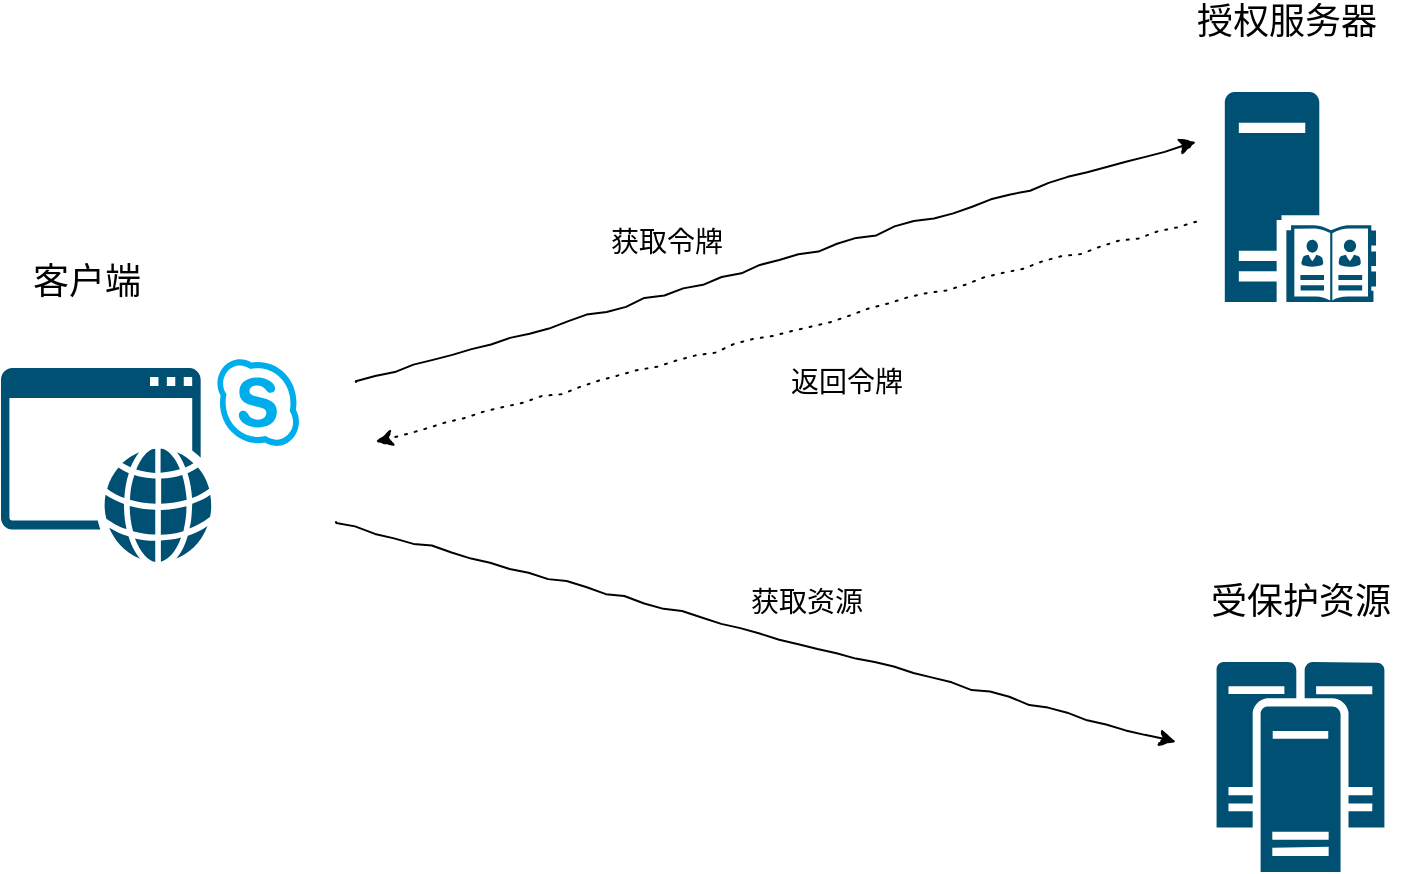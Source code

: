 <mxfile version="14.6.13" type="device"><diagram id="XfY4vTrz_1IFA8jTOq8r" name="第 1 页"><mxGraphModel dx="1106" dy="997" grid="1" gridSize="10" guides="1" tooltips="1" connect="1" arrows="1" fold="1" page="1" pageScale="1" pageWidth="827" pageHeight="1169" math="0" shadow="0"><root><mxCell id="0"/><mxCell id="1" parent="0"/><mxCell id="KhJV6hvuikP74oX4sS9R-14" value="" style="aspect=fixed;pointerEvents=1;shadow=0;dashed=0;html=1;strokeColor=none;labelPosition=center;verticalLabelPosition=bottom;verticalAlign=top;align=center;shape=mxgraph.mscae.enterprise.cluster_server;fillColor=#005073;" parent="1" vertex="1"><mxGeometry x="720.2" y="420" width="84" height="105" as="geometry"/></mxCell><mxCell id="KhJV6hvuikP74oX4sS9R-20" value="&lt;font style=&quot;font-size: 18px&quot;&gt;受保护资源&lt;/font&gt;" style="text;html=1;align=center;verticalAlign=middle;resizable=0;points=[];autosize=1;strokeColor=none;" parent="1" vertex="1"><mxGeometry x="707.2" y="380" width="110" height="20" as="geometry"/></mxCell><mxCell id="LQKcBOe0tlhqKVr0cfjL-1" value="" style="aspect=fixed;pointerEvents=1;shadow=0;dashed=0;html=1;strokeColor=none;labelPosition=center;verticalLabelPosition=bottom;verticalAlign=top;align=center;shape=mxgraph.mscae.enterprise.server_directory;fillColor=#005073;" parent="1" vertex="1"><mxGeometry x="724.4" y="135" width="75.6" height="105" as="geometry"/></mxCell><mxCell id="LQKcBOe0tlhqKVr0cfjL-2" value="&lt;font style=&quot;font-size: 18px&quot;&gt;授权服务器&lt;/font&gt;" style="text;html=1;align=center;verticalAlign=middle;resizable=0;points=[];autosize=1;strokeColor=none;" parent="1" vertex="1"><mxGeometry x="700" y="90" width="110" height="20" as="geometry"/></mxCell><mxCell id="4rPtj-XygVxq4mIQOCF7-1" value="" style="endArrow=classic;html=1;ignoreEdge=0;comic=1;" parent="1" edge="1"><mxGeometry width="50" height="50" relative="1" as="geometry"><mxPoint x="290" y="280" as="sourcePoint"/><mxPoint x="710" y="160" as="targetPoint"/></mxGeometry></mxCell><mxCell id="4rPtj-XygVxq4mIQOCF7-2" value="" style="endArrow=classic;html=1;comic=1;dashed=1;dashPattern=1 4;" parent="1" edge="1"><mxGeometry width="50" height="50" relative="1" as="geometry"><mxPoint x="710" y="200" as="sourcePoint"/><mxPoint x="300" y="310" as="targetPoint"/></mxGeometry></mxCell><mxCell id="4rPtj-XygVxq4mIQOCF7-3" value="" style="endArrow=classic;html=1;ignoreEdge=0;comic=1;" parent="1" edge="1"><mxGeometry width="50" height="50" relative="1" as="geometry"><mxPoint x="280" y="350" as="sourcePoint"/><mxPoint x="700" y="460" as="targetPoint"/></mxGeometry></mxCell><mxCell id="4rPtj-XygVxq4mIQOCF7-4" value="&lt;font style=&quot;font-size: 14px&quot;&gt;获取令牌&lt;/font&gt;" style="text;html=1;align=center;verticalAlign=middle;resizable=0;points=[];autosize=1;strokeColor=none;" parent="1" vertex="1"><mxGeometry x="410" y="200" width="70" height="20" as="geometry"/></mxCell><mxCell id="4rPtj-XygVxq4mIQOCF7-5" value="&lt;font style=&quot;font-size: 14px&quot;&gt;返回令牌&lt;/font&gt;" style="text;html=1;align=center;verticalAlign=middle;resizable=0;points=[];autosize=1;strokeColor=none;" parent="1" vertex="1"><mxGeometry x="500" y="270" width="70" height="20" as="geometry"/></mxCell><mxCell id="4rPtj-XygVxq4mIQOCF7-6" value="&lt;font style=&quot;font-size: 14px&quot;&gt;获取资源&lt;/font&gt;" style="text;html=1;align=center;verticalAlign=middle;resizable=0;points=[];autosize=1;strokeColor=none;" parent="1" vertex="1"><mxGeometry x="480" y="380" width="70" height="20" as="geometry"/></mxCell><mxCell id="rbJ2n7NxT3YWrxHPI0SZ-1" value="" style="pointerEvents=1;shadow=0;dashed=0;html=1;strokeColor=none;labelPosition=center;verticalLabelPosition=bottom;verticalAlign=top;outlineConnect=0;align=center;shape=mxgraph.office.communications.skype_for_business_web_app_client;fillColor=#005073;" vertex="1" parent="1"><mxGeometry x="112.49" y="267.5" width="150" height="102.5" as="geometry"/></mxCell><mxCell id="rbJ2n7NxT3YWrxHPI0SZ-2" value="&lt;font style=&quot;font-size: 18px&quot;&gt;客户端&lt;/font&gt;" style="text;html=1;align=center;verticalAlign=middle;resizable=0;points=[];autosize=1;strokeColor=none;" vertex="1" parent="1"><mxGeometry x="120" y="220" width="70" height="20" as="geometry"/></mxCell></root></mxGraphModel></diagram></mxfile>